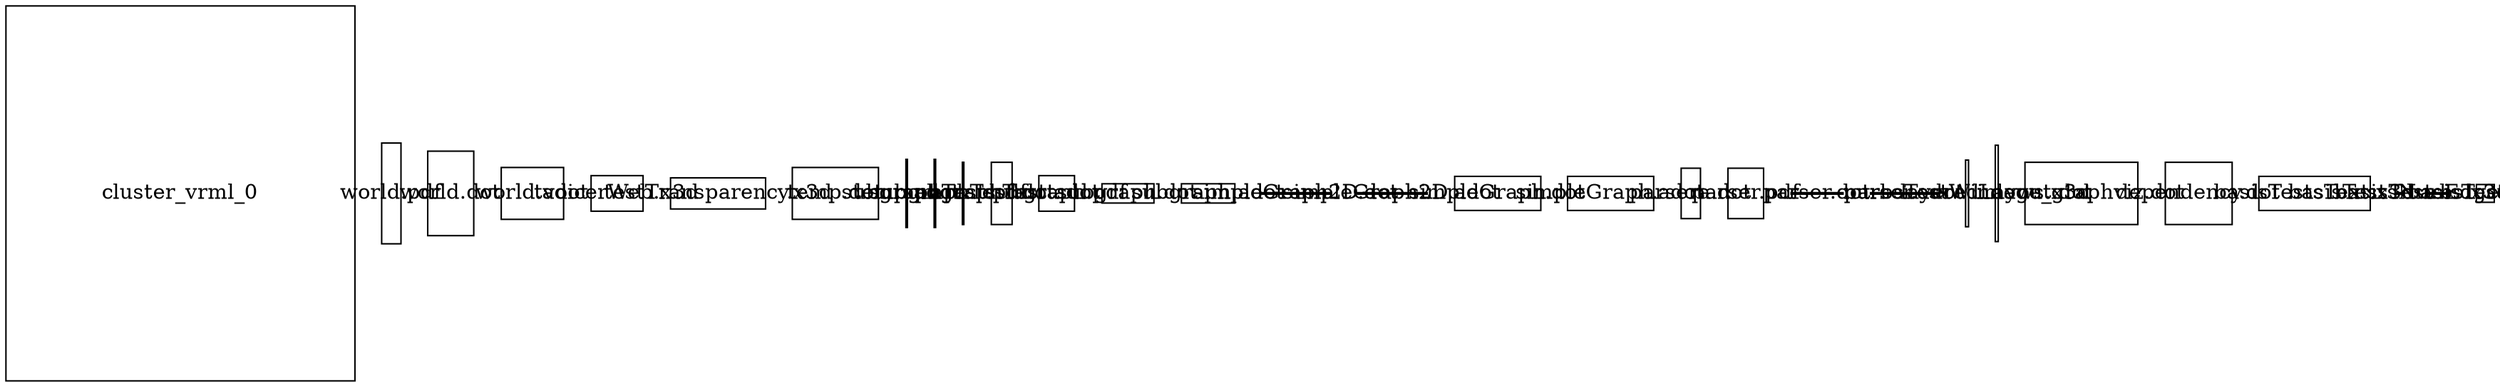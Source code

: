 digraph G {
    cluster_vrml_0 [ shape=rectangle,width=3.26388888889,height=3.51388888889,fixedsize=true,id=2,type="node" ];
    "world.pdf" [ shape=rectangle,width=0.18,height=0.94,fixedsize=true,id=13,type=leaf ];
    "world.dot" [ shape=rectangle,width=0.43,height=0.79,fixedsize=true,id=14,type=leaf ];
    "world.adot" [ shape=rectangle,width=0.58,height=0.49,fixedsize=true,id=15,type=leaf ];
    "tvoicerWeb.x3d" [ shape=rectangle,width=0.49,height=0.33,fixedsize=true,id=16,type=leaf ];
    "testTransparency.x3d" [ shape=rectangle,width=0.89,height=0.29,fixedsize=true,id=17,type=leaf ];
    "temp.dot" [ shape=rectangle,width=0.81,height=0.49,fixedsize=true,id=18,type=leaf ];
    "temp.adot" [ shape=rectangle,width=0.01,height=0.64,fixedsize=true,id=19,type=leaf ];
    "subgraphTest.pdf" [ shape=rectangle,width=0.01,height=0.64,fixedsize=true,id=20,type=leaf ];
    "subgraphTest.dot" [ shape=rectangle,width=0.01,height=0.58,fixedsize=true,id=21,type=leaf ];
    "subgraphTest.adot" [ shape=rectangle,width=0.19,height=0.58,fixedsize=true,id=22,type=leaf ];
    "subgraph.pdf" [ shape=rectangle,width=0.33,height=0.33,fixedsize=true,id=23,type=leaf ];
    "subgraph.dot" [ shape=rectangle,width=0.49,height=0.18,fixedsize=true,id=24,type=leaf ];
    "subgraph.adot" [ shape=rectangle,width=0.5,height=0.18,fixedsize=true,id=25,type=leaf ];
    "simpleGraph2D.dot" [ shape=rectangle,width=0.64,height=0.01,fixedsize=true,id=26,type=leaf ];
    "simpleGraph2D.adot" [ shape=rectangle,width=0.65,height=0.01,fixedsize=true,id=27,type=leaf ];
    "simpleGraph.dot" [ shape=rectangle,width=0.81,height=0.32,fixedsize=true,id=28,type=leaf ];
    "simpleGraph.adot" [ shape=rectangle,width=0.81,height=0.32,fixedsize=true,id=29,type=leaf ];
    "parsera.dot" [ shape=rectangle,width=0.18,height=0.47,fixedsize=true,id=30,type=leaf ];
    "parser.pdf" [ shape=rectangle,width=0.33,height=0.47,fixedsize=true,id=31,type=leaf ];
    "parser.dot" [ shape=rectangle,width=0.49,height=0.01,fixedsize=true,id=32,type=leaf ];
    "parser.adot" [ shape=rectangle,width=0.64,height=0.01,fixedsize=true,id=33,type=leaf ];
    "nurbsTestWindows.x3d" [ shape=rectangle,width=0.03,height=0.63,fixedsize=true,id=34,type=leaf ];
    "layeredLayout.dot" [ shape=rectangle,width=0.03,height=0.9,fixedsize=true,id=35,type=leaf ];
    "image_graphviz.dot" [ shape=rectangle,width=1.06,height=0.58,fixedsize=true,id=36,type=leaf ];
    "dependency.dot" [ shape=rectangle,width=0.63,height=0.58,fixedsize=true,id=37,type=leaf ];
    "basisTestsText.x3d" [ shape=rectangle,width=1.04,height=0.32,fixedsize=true,id=38,type=leaf ];
    "basisTestsNurbs.x3d" [ shape=rectangle,width=0.06,height=0.01,fixedsize=true,id=39,type=leaf ];
    "basisTestsEdge.x3d" [ shape=rectangle,width=0.19,height=0.01,fixedsize=true,id=40,type=leaf ];
    "basisTests.x3d" [ shape=rectangle,width=0.17,height=0.17,fixedsize=true,id=41,type=leaf ];
}
